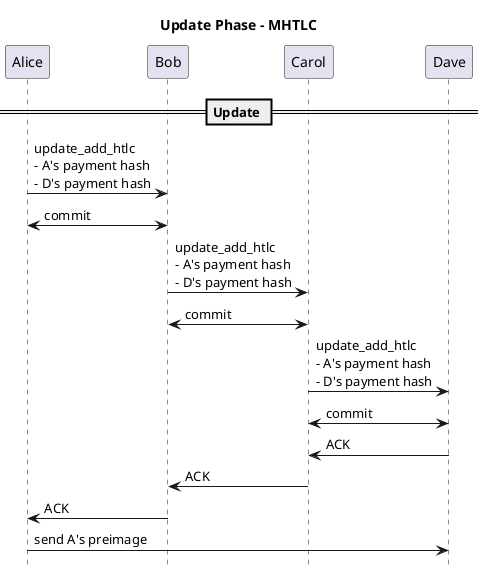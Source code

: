 @startuml
title Update Phase - MHTLC
hide footbox
participant Alice
participant Bob
participant Carol
participant Dave

== Update ==

Alice -> Bob: update_add_htlc\n- A's payment hash\n- D's payment hash
Alice <-> Bob: commit

Bob -> Carol: update_add_htlc\n- A's payment hash\n- D's payment hash
Bob <-> Carol: commit

Carol -> Dave: update_add_htlc\n- A's payment hash\n- D's payment hash
Carol <-> Dave: commit

Dave -> Carol: ACK
Carol -> Bob: ACK
Bob -> Alice: ACK

Alice -> Dave: send A's preimage

@enduml
